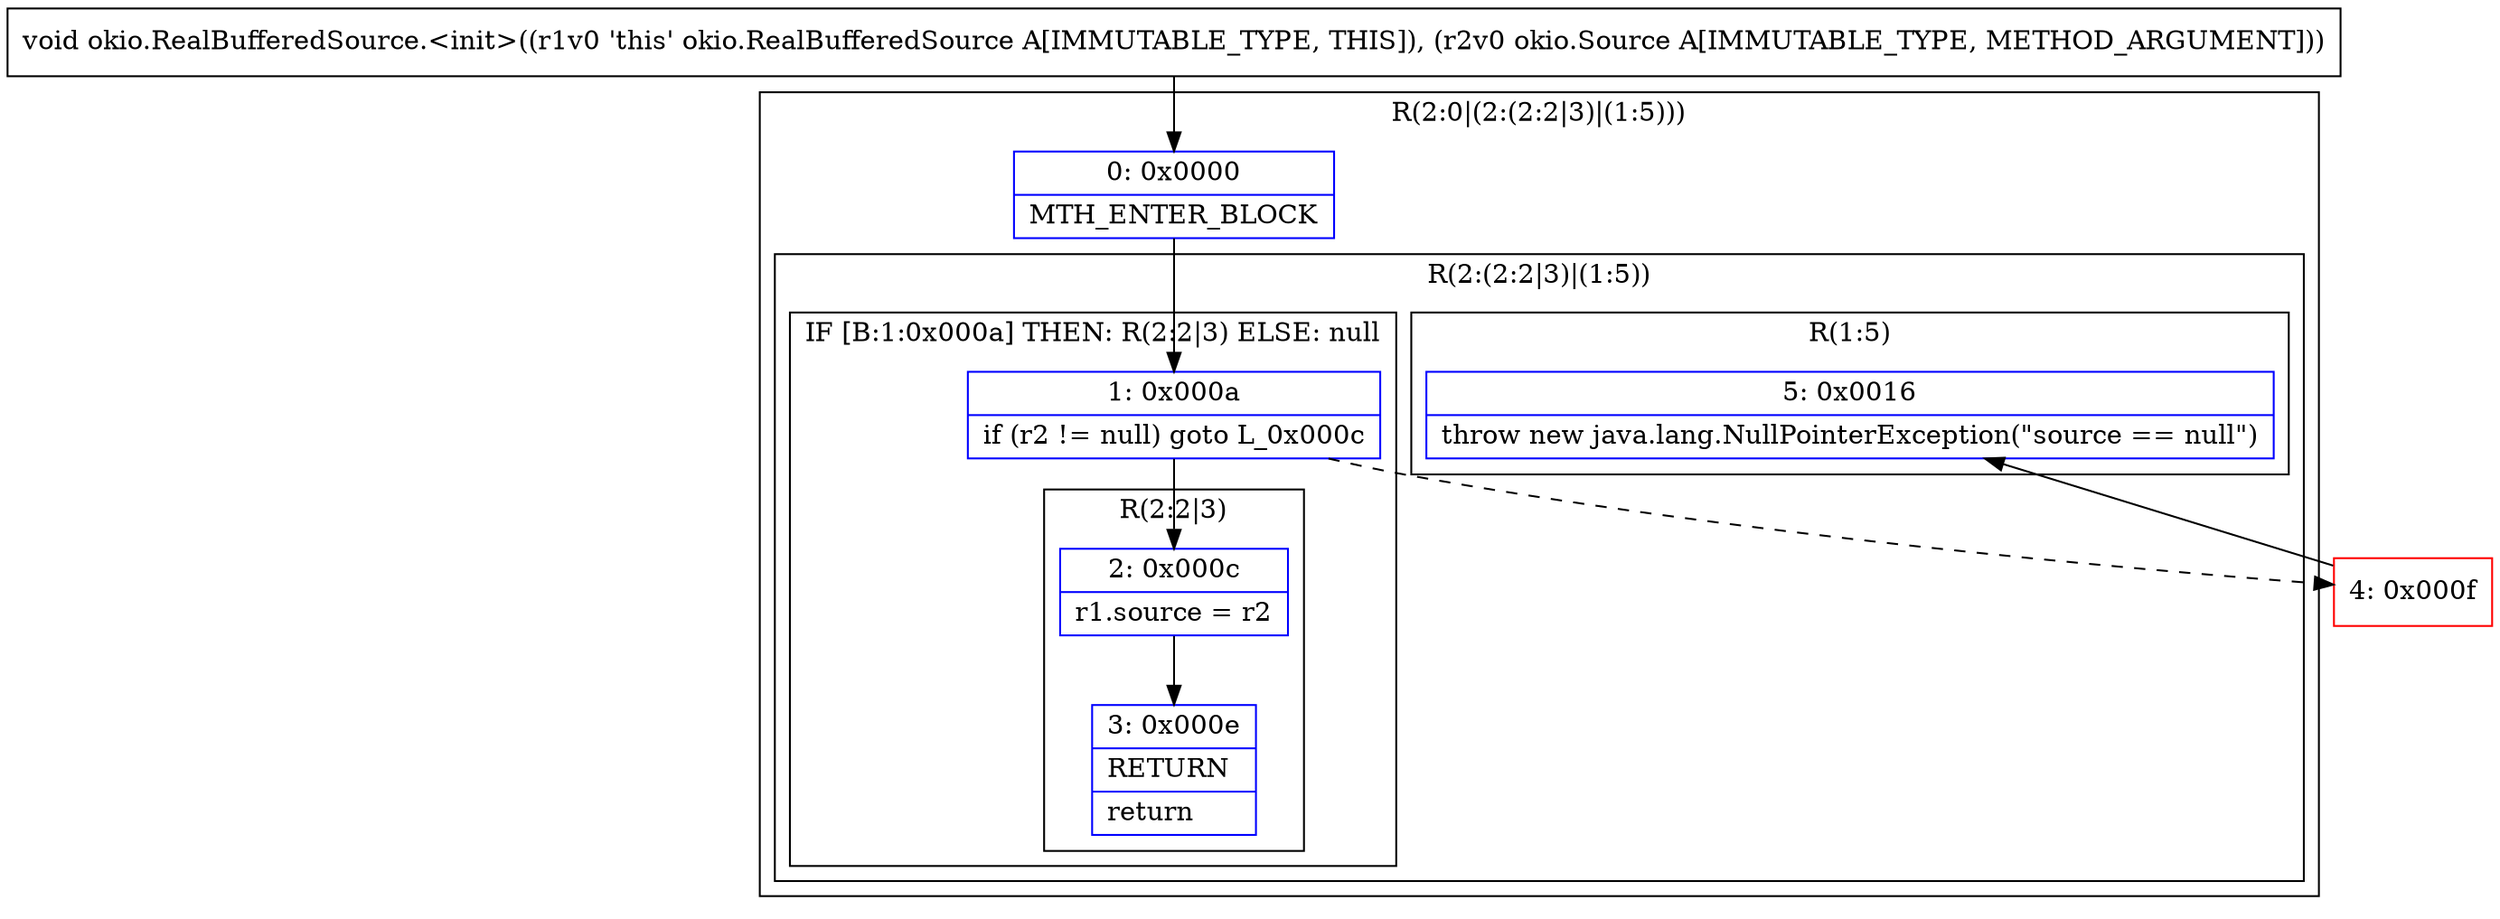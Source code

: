 digraph "CFG forokio.RealBufferedSource.\<init\>(Lokio\/Source;)V" {
subgraph cluster_Region_881977007 {
label = "R(2:0|(2:(2:2|3)|(1:5)))";
node [shape=record,color=blue];
Node_0 [shape=record,label="{0\:\ 0x0000|MTH_ENTER_BLOCK\l}"];
subgraph cluster_Region_1655188810 {
label = "R(2:(2:2|3)|(1:5))";
node [shape=record,color=blue];
subgraph cluster_IfRegion_493856892 {
label = "IF [B:1:0x000a] THEN: R(2:2|3) ELSE: null";
node [shape=record,color=blue];
Node_1 [shape=record,label="{1\:\ 0x000a|if (r2 != null) goto L_0x000c\l}"];
subgraph cluster_Region_1935503944 {
label = "R(2:2|3)";
node [shape=record,color=blue];
Node_2 [shape=record,label="{2\:\ 0x000c|r1.source = r2\l}"];
Node_3 [shape=record,label="{3\:\ 0x000e|RETURN\l|return\l}"];
}
}
subgraph cluster_Region_1220691474 {
label = "R(1:5)";
node [shape=record,color=blue];
Node_5 [shape=record,label="{5\:\ 0x0016|throw new java.lang.NullPointerException(\"source == null\")\l}"];
}
}
}
Node_4 [shape=record,color=red,label="{4\:\ 0x000f}"];
MethodNode[shape=record,label="{void okio.RealBufferedSource.\<init\>((r1v0 'this' okio.RealBufferedSource A[IMMUTABLE_TYPE, THIS]), (r2v0 okio.Source A[IMMUTABLE_TYPE, METHOD_ARGUMENT])) }"];
MethodNode -> Node_0;
Node_0 -> Node_1;
Node_1 -> Node_2;
Node_1 -> Node_4[style=dashed];
Node_2 -> Node_3;
Node_4 -> Node_5;
}

